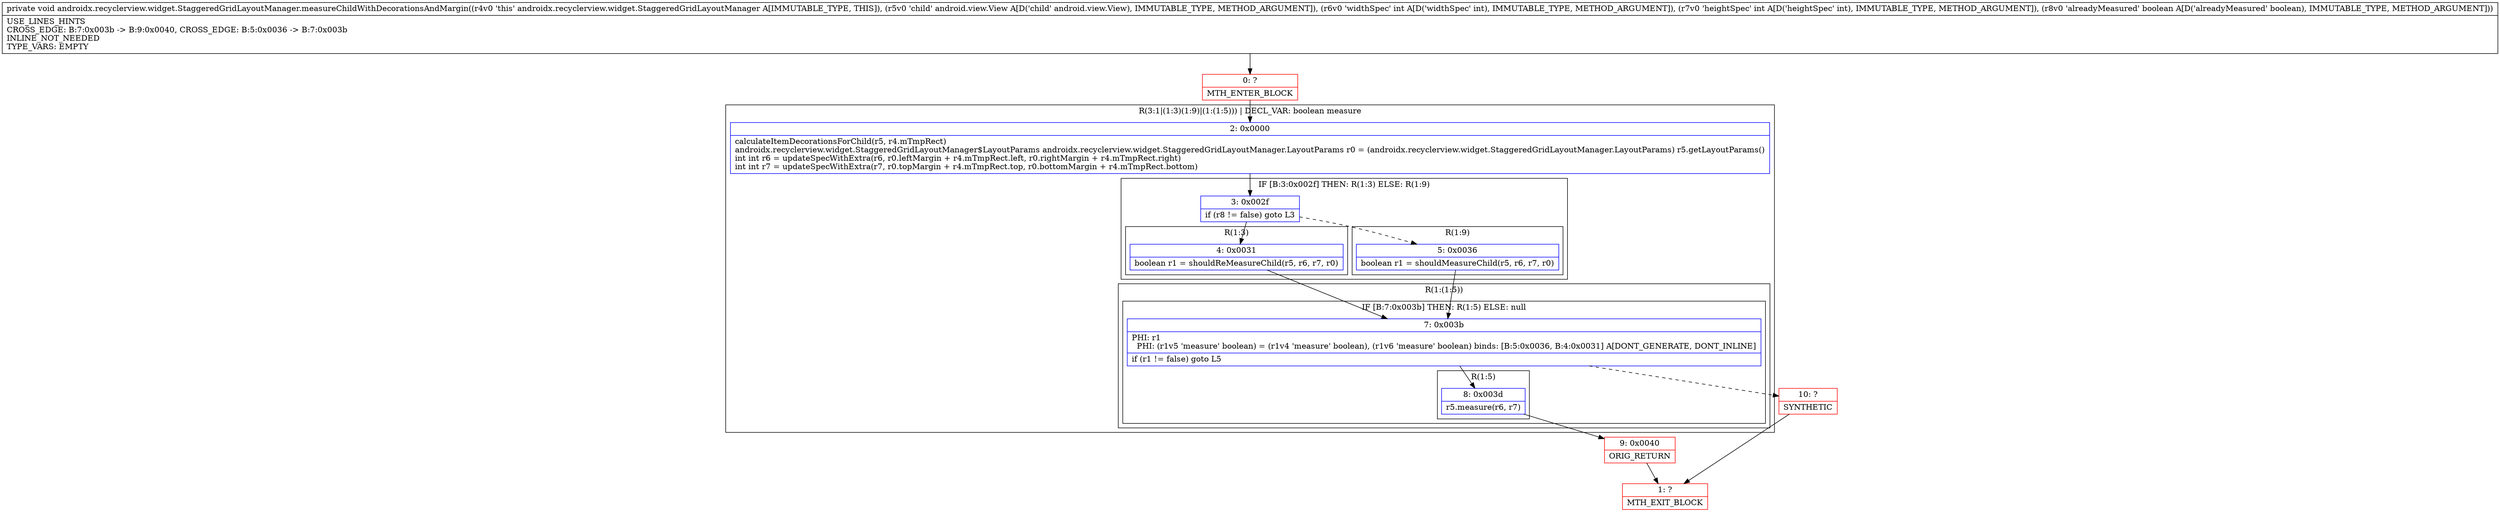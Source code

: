 digraph "CFG forandroidx.recyclerview.widget.StaggeredGridLayoutManager.measureChildWithDecorationsAndMargin(Landroid\/view\/View;IIZ)V" {
subgraph cluster_Region_1869907791 {
label = "R(3:1|(1:3)(1:9)|(1:(1:5))) | DECL_VAR: boolean measure\l";
node [shape=record,color=blue];
Node_2 [shape=record,label="{2\:\ 0x0000|calculateItemDecorationsForChild(r5, r4.mTmpRect)\landroidx.recyclerview.widget.StaggeredGridLayoutManager$LayoutParams androidx.recyclerview.widget.StaggeredGridLayoutManager.LayoutParams r0 = (androidx.recyclerview.widget.StaggeredGridLayoutManager.LayoutParams) r5.getLayoutParams()\lint int r6 = updateSpecWithExtra(r6, r0.leftMargin + r4.mTmpRect.left, r0.rightMargin + r4.mTmpRect.right)\lint int r7 = updateSpecWithExtra(r7, r0.topMargin + r4.mTmpRect.top, r0.bottomMargin + r4.mTmpRect.bottom)\l}"];
subgraph cluster_IfRegion_911302946 {
label = "IF [B:3:0x002f] THEN: R(1:3) ELSE: R(1:9)";
node [shape=record,color=blue];
Node_3 [shape=record,label="{3\:\ 0x002f|if (r8 != false) goto L3\l}"];
subgraph cluster_Region_1094950088 {
label = "R(1:3)";
node [shape=record,color=blue];
Node_4 [shape=record,label="{4\:\ 0x0031|boolean r1 = shouldReMeasureChild(r5, r6, r7, r0)\l}"];
}
subgraph cluster_Region_83983447 {
label = "R(1:9)";
node [shape=record,color=blue];
Node_5 [shape=record,label="{5\:\ 0x0036|boolean r1 = shouldMeasureChild(r5, r6, r7, r0)\l}"];
}
}
subgraph cluster_Region_959838172 {
label = "R(1:(1:5))";
node [shape=record,color=blue];
subgraph cluster_IfRegion_1708573334 {
label = "IF [B:7:0x003b] THEN: R(1:5) ELSE: null";
node [shape=record,color=blue];
Node_7 [shape=record,label="{7\:\ 0x003b|PHI: r1 \l  PHI: (r1v5 'measure' boolean) = (r1v4 'measure' boolean), (r1v6 'measure' boolean) binds: [B:5:0x0036, B:4:0x0031] A[DONT_GENERATE, DONT_INLINE]\l|if (r1 != false) goto L5\l}"];
subgraph cluster_Region_394904166 {
label = "R(1:5)";
node [shape=record,color=blue];
Node_8 [shape=record,label="{8\:\ 0x003d|r5.measure(r6, r7)\l}"];
}
}
}
}
Node_0 [shape=record,color=red,label="{0\:\ ?|MTH_ENTER_BLOCK\l}"];
Node_9 [shape=record,color=red,label="{9\:\ 0x0040|ORIG_RETURN\l}"];
Node_1 [shape=record,color=red,label="{1\:\ ?|MTH_EXIT_BLOCK\l}"];
Node_10 [shape=record,color=red,label="{10\:\ ?|SYNTHETIC\l}"];
MethodNode[shape=record,label="{private void androidx.recyclerview.widget.StaggeredGridLayoutManager.measureChildWithDecorationsAndMargin((r4v0 'this' androidx.recyclerview.widget.StaggeredGridLayoutManager A[IMMUTABLE_TYPE, THIS]), (r5v0 'child' android.view.View A[D('child' android.view.View), IMMUTABLE_TYPE, METHOD_ARGUMENT]), (r6v0 'widthSpec' int A[D('widthSpec' int), IMMUTABLE_TYPE, METHOD_ARGUMENT]), (r7v0 'heightSpec' int A[D('heightSpec' int), IMMUTABLE_TYPE, METHOD_ARGUMENT]), (r8v0 'alreadyMeasured' boolean A[D('alreadyMeasured' boolean), IMMUTABLE_TYPE, METHOD_ARGUMENT]))  | USE_LINES_HINTS\lCROSS_EDGE: B:7:0x003b \-\> B:9:0x0040, CROSS_EDGE: B:5:0x0036 \-\> B:7:0x003b\lINLINE_NOT_NEEDED\lTYPE_VARS: EMPTY\l}"];
MethodNode -> Node_0;Node_2 -> Node_3;
Node_3 -> Node_4;
Node_3 -> Node_5[style=dashed];
Node_4 -> Node_7;
Node_5 -> Node_7;
Node_7 -> Node_8;
Node_7 -> Node_10[style=dashed];
Node_8 -> Node_9;
Node_0 -> Node_2;
Node_9 -> Node_1;
Node_10 -> Node_1;
}

